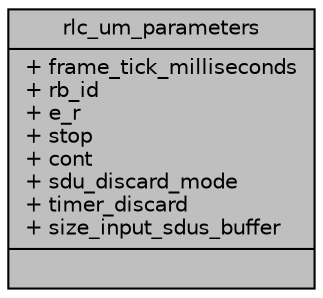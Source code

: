 digraph "rlc_um_parameters"
{
 // LATEX_PDF_SIZE
  edge [fontname="Helvetica",fontsize="10",labelfontname="Helvetica",labelfontsize="10"];
  node [fontname="Helvetica",fontsize="10",shape=record];
  Node1 [label="{rlc_um_parameters\n|+ frame_tick_milliseconds\l+ rb_id\l+ e_r\l+ stop\l+ cont\l+ sdu_discard_mode\l+ timer_discard\l+ size_input_sdus_buffer\l|}",height=0.2,width=0.4,color="black", fillcolor="grey75", style="filled", fontcolor="black",tooltip=" "];
}
